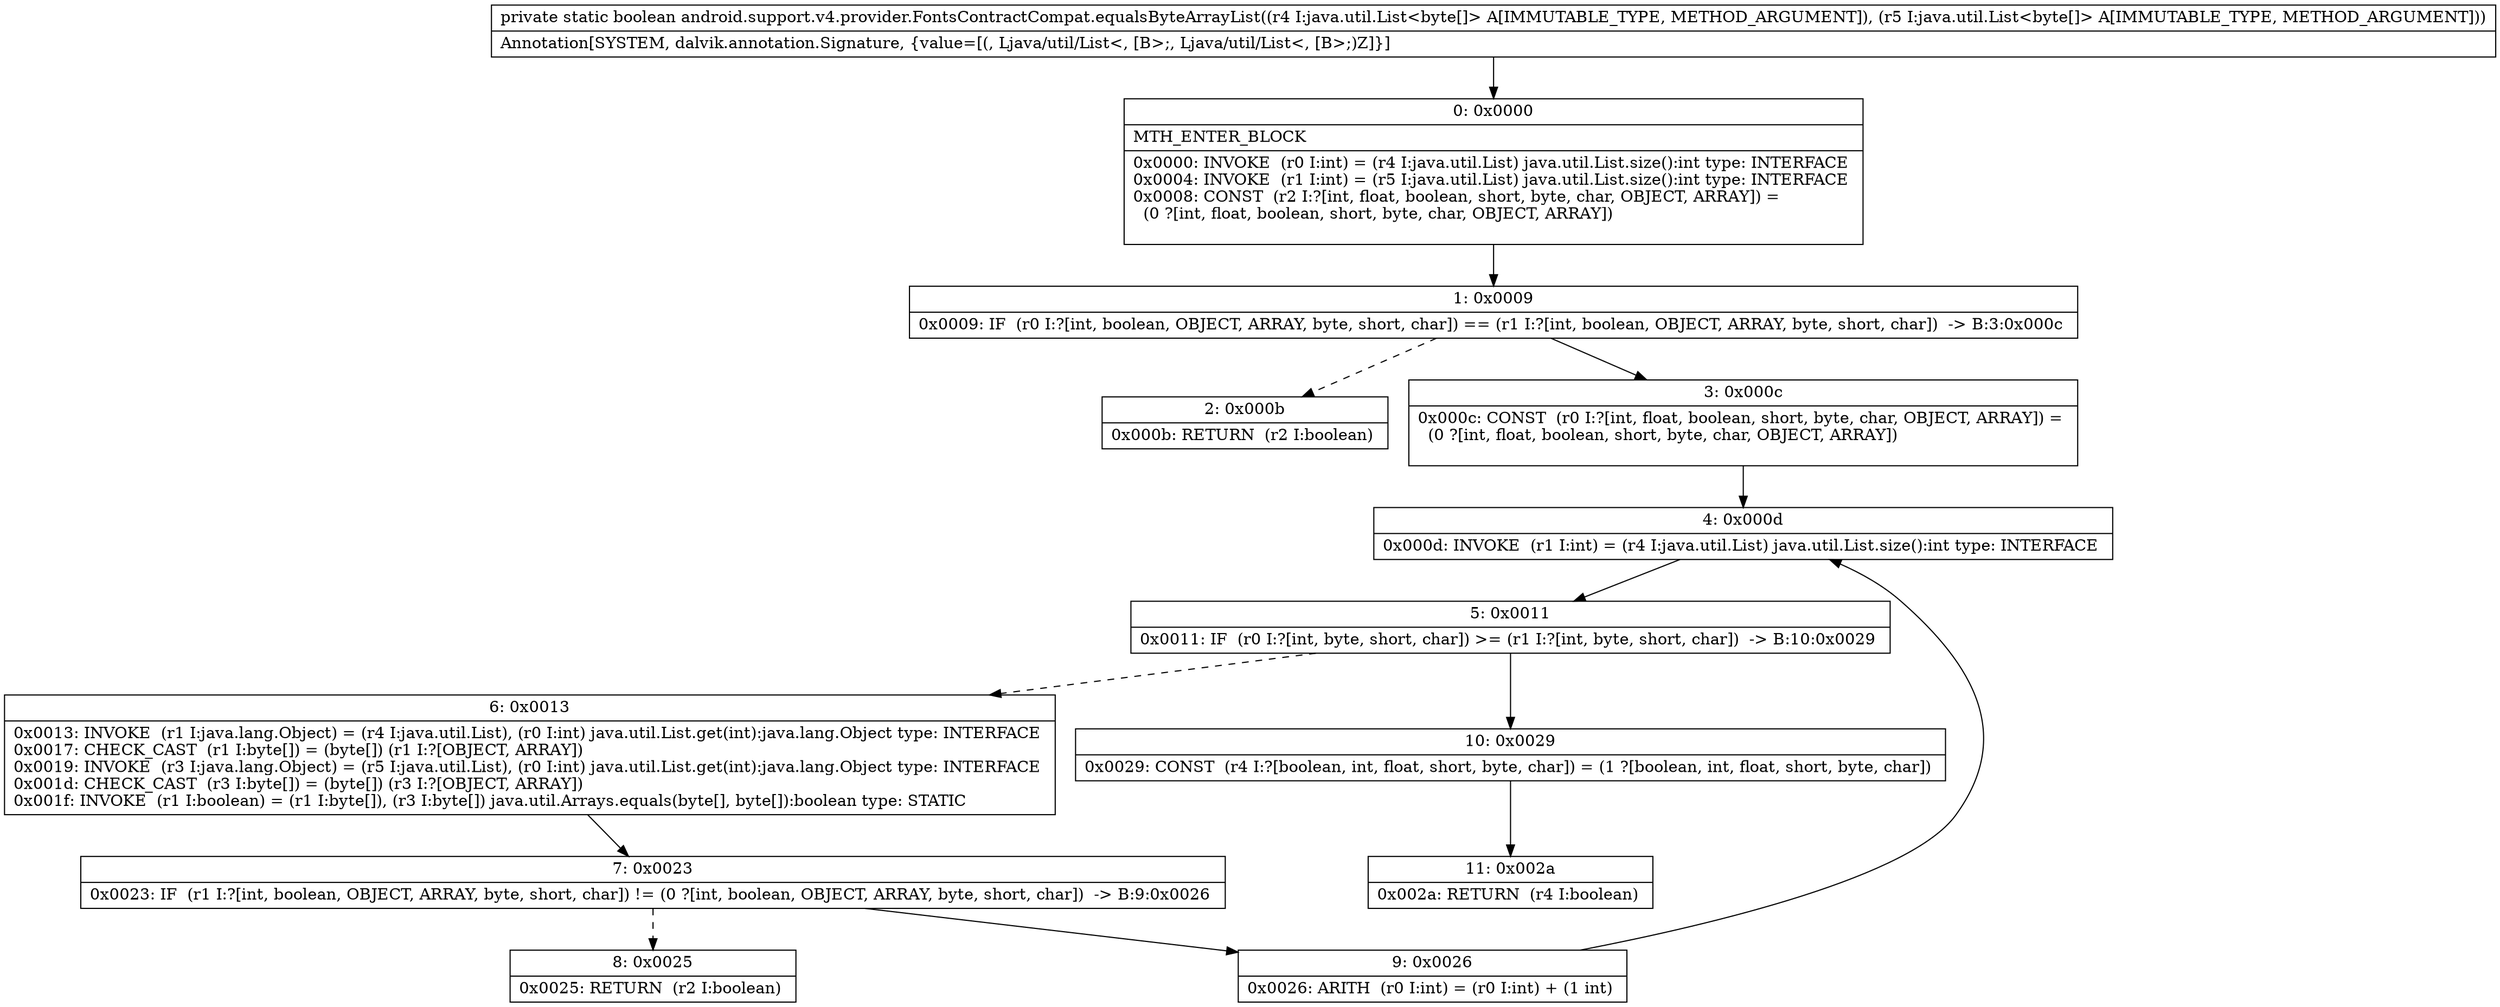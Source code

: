 digraph "CFG forandroid.support.v4.provider.FontsContractCompat.equalsByteArrayList(Ljava\/util\/List;Ljava\/util\/List;)Z" {
Node_0 [shape=record,label="{0\:\ 0x0000|MTH_ENTER_BLOCK\l|0x0000: INVOKE  (r0 I:int) = (r4 I:java.util.List) java.util.List.size():int type: INTERFACE \l0x0004: INVOKE  (r1 I:int) = (r5 I:java.util.List) java.util.List.size():int type: INTERFACE \l0x0008: CONST  (r2 I:?[int, float, boolean, short, byte, char, OBJECT, ARRAY]) = \l  (0 ?[int, float, boolean, short, byte, char, OBJECT, ARRAY])\l \l}"];
Node_1 [shape=record,label="{1\:\ 0x0009|0x0009: IF  (r0 I:?[int, boolean, OBJECT, ARRAY, byte, short, char]) == (r1 I:?[int, boolean, OBJECT, ARRAY, byte, short, char])  \-\> B:3:0x000c \l}"];
Node_2 [shape=record,label="{2\:\ 0x000b|0x000b: RETURN  (r2 I:boolean) \l}"];
Node_3 [shape=record,label="{3\:\ 0x000c|0x000c: CONST  (r0 I:?[int, float, boolean, short, byte, char, OBJECT, ARRAY]) = \l  (0 ?[int, float, boolean, short, byte, char, OBJECT, ARRAY])\l \l}"];
Node_4 [shape=record,label="{4\:\ 0x000d|0x000d: INVOKE  (r1 I:int) = (r4 I:java.util.List) java.util.List.size():int type: INTERFACE \l}"];
Node_5 [shape=record,label="{5\:\ 0x0011|0x0011: IF  (r0 I:?[int, byte, short, char]) \>= (r1 I:?[int, byte, short, char])  \-\> B:10:0x0029 \l}"];
Node_6 [shape=record,label="{6\:\ 0x0013|0x0013: INVOKE  (r1 I:java.lang.Object) = (r4 I:java.util.List), (r0 I:int) java.util.List.get(int):java.lang.Object type: INTERFACE \l0x0017: CHECK_CAST  (r1 I:byte[]) = (byte[]) (r1 I:?[OBJECT, ARRAY]) \l0x0019: INVOKE  (r3 I:java.lang.Object) = (r5 I:java.util.List), (r0 I:int) java.util.List.get(int):java.lang.Object type: INTERFACE \l0x001d: CHECK_CAST  (r3 I:byte[]) = (byte[]) (r3 I:?[OBJECT, ARRAY]) \l0x001f: INVOKE  (r1 I:boolean) = (r1 I:byte[]), (r3 I:byte[]) java.util.Arrays.equals(byte[], byte[]):boolean type: STATIC \l}"];
Node_7 [shape=record,label="{7\:\ 0x0023|0x0023: IF  (r1 I:?[int, boolean, OBJECT, ARRAY, byte, short, char]) != (0 ?[int, boolean, OBJECT, ARRAY, byte, short, char])  \-\> B:9:0x0026 \l}"];
Node_8 [shape=record,label="{8\:\ 0x0025|0x0025: RETURN  (r2 I:boolean) \l}"];
Node_9 [shape=record,label="{9\:\ 0x0026|0x0026: ARITH  (r0 I:int) = (r0 I:int) + (1 int) \l}"];
Node_10 [shape=record,label="{10\:\ 0x0029|0x0029: CONST  (r4 I:?[boolean, int, float, short, byte, char]) = (1 ?[boolean, int, float, short, byte, char]) \l}"];
Node_11 [shape=record,label="{11\:\ 0x002a|0x002a: RETURN  (r4 I:boolean) \l}"];
MethodNode[shape=record,label="{private static boolean android.support.v4.provider.FontsContractCompat.equalsByteArrayList((r4 I:java.util.List\<byte[]\> A[IMMUTABLE_TYPE, METHOD_ARGUMENT]), (r5 I:java.util.List\<byte[]\> A[IMMUTABLE_TYPE, METHOD_ARGUMENT]))  | Annotation[SYSTEM, dalvik.annotation.Signature, \{value=[(, Ljava\/util\/List\<, [B\>;, Ljava\/util\/List\<, [B\>;)Z]\}]\l}"];
MethodNode -> Node_0;
Node_0 -> Node_1;
Node_1 -> Node_2[style=dashed];
Node_1 -> Node_3;
Node_3 -> Node_4;
Node_4 -> Node_5;
Node_5 -> Node_6[style=dashed];
Node_5 -> Node_10;
Node_6 -> Node_7;
Node_7 -> Node_8[style=dashed];
Node_7 -> Node_9;
Node_9 -> Node_4;
Node_10 -> Node_11;
}

